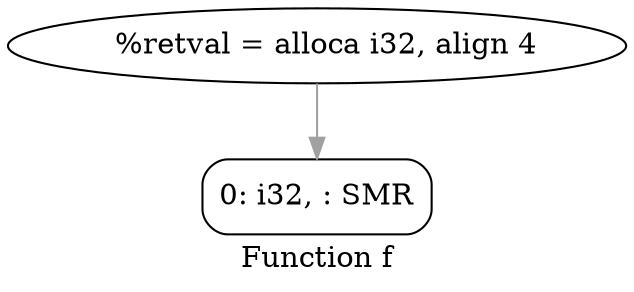 digraph "Function f" {
	label="Function f";

	Node0x7ff170c15c70 [shape=record,shape=Mrecord,label="{0: i32,  : SMR\n}"];
	Node0x7ff170c0acb8[  label ="  %retval = alloca i32, align 4"];
	Node0x7ff170c0acb8 -> Node0x7ff170c15c70[arrowtail=tee,color=gray63];
}

